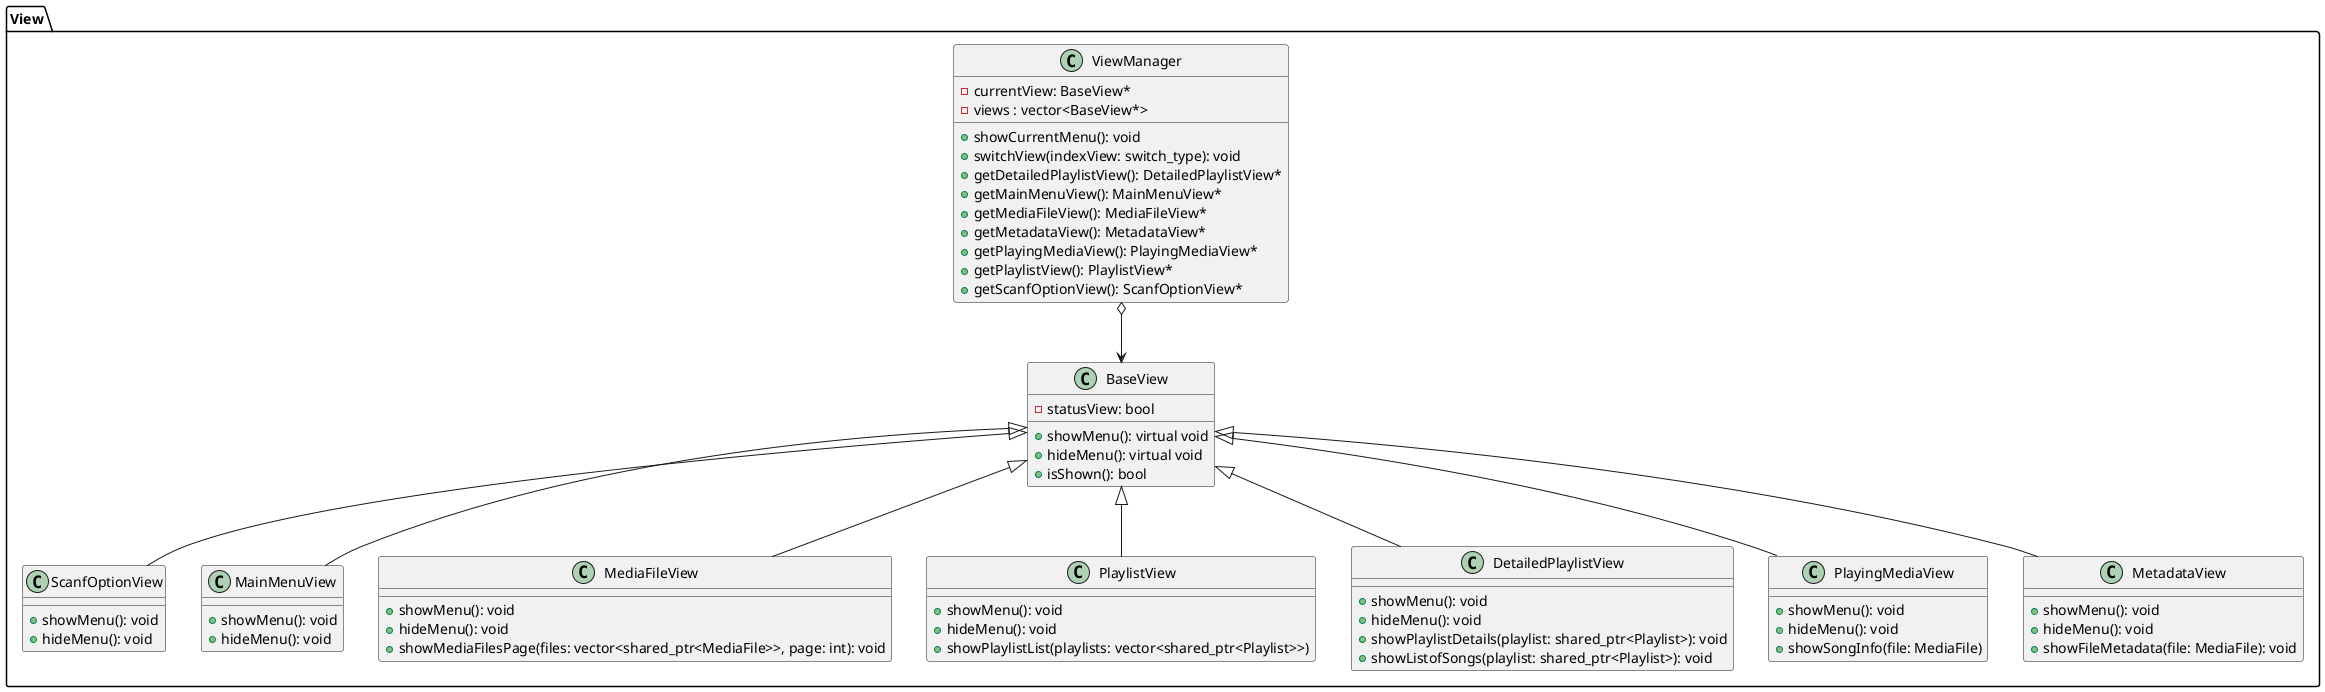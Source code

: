 @startuml view

package View {
    class BaseView { 
        - statusView: bool
        + showMenu(): virtual void
        + hideMenu(): virtual void
        + isShown(): bool
    }

    class ScanfOptionView {
        + showMenu(): void
        + hideMenu(): void
    }

    class MainMenuView {
        + showMenu(): void
        + hideMenu(): void
    }

    class MediaFileView {
        + showMenu(): void
        + hideMenu(): void
        + showMediaFilesPage(files: vector<shared_ptr<MediaFile>>, page: int): void
    }

    class PlaylistView {
        + showMenu(): void
        + hideMenu(): void
        + showPlaylistList(playlists: vector<shared_ptr<Playlist>>)
    }

    class DetailedPlaylistView {
        + showMenu(): void
        + hideMenu(): void
        + showPlaylistDetails(playlist: shared_ptr<Playlist>): void
        + showListofSongs(playlist: shared_ptr<Playlist>): void
    }

    class PlayingMediaView {
        + showMenu(): void
        + hideMenu(): void
        + showSongInfo(file: MediaFile)
    }

    class MetadataView {
        + showMenu(): void
        + hideMenu(): void
        + showFileMetadata(file: MediaFile): void
    }

    class ViewManager {
        - currentView: BaseView*
        - views : vector<BaseView*>
        + showCurrentMenu(): void
        + switchView(indexView: switch_type): void
        + getDetailedPlaylistView(): DetailedPlaylistView*
        + getMainMenuView(): MainMenuView*
        + getMediaFileView(): MediaFileView*
        + getMetadataView(): MetadataView*
        + getPlayingMediaView(): PlayingMediaView*
        + getPlaylistView(): PlaylistView*
        + getScanfOptionView(): ScanfOptionView*
    }

    ViewManager o--> BaseView
    BaseView <|-- ScanfOptionView
    BaseView <|-- MediaFileView
    BaseView <|-- PlaylistView
    BaseView <|-- DetailedPlaylistView
    BaseView <|-- PlayingMediaView
    BaseView <|-- MetadataView
    BaseView <|-- MainMenuView
}

@enduml
